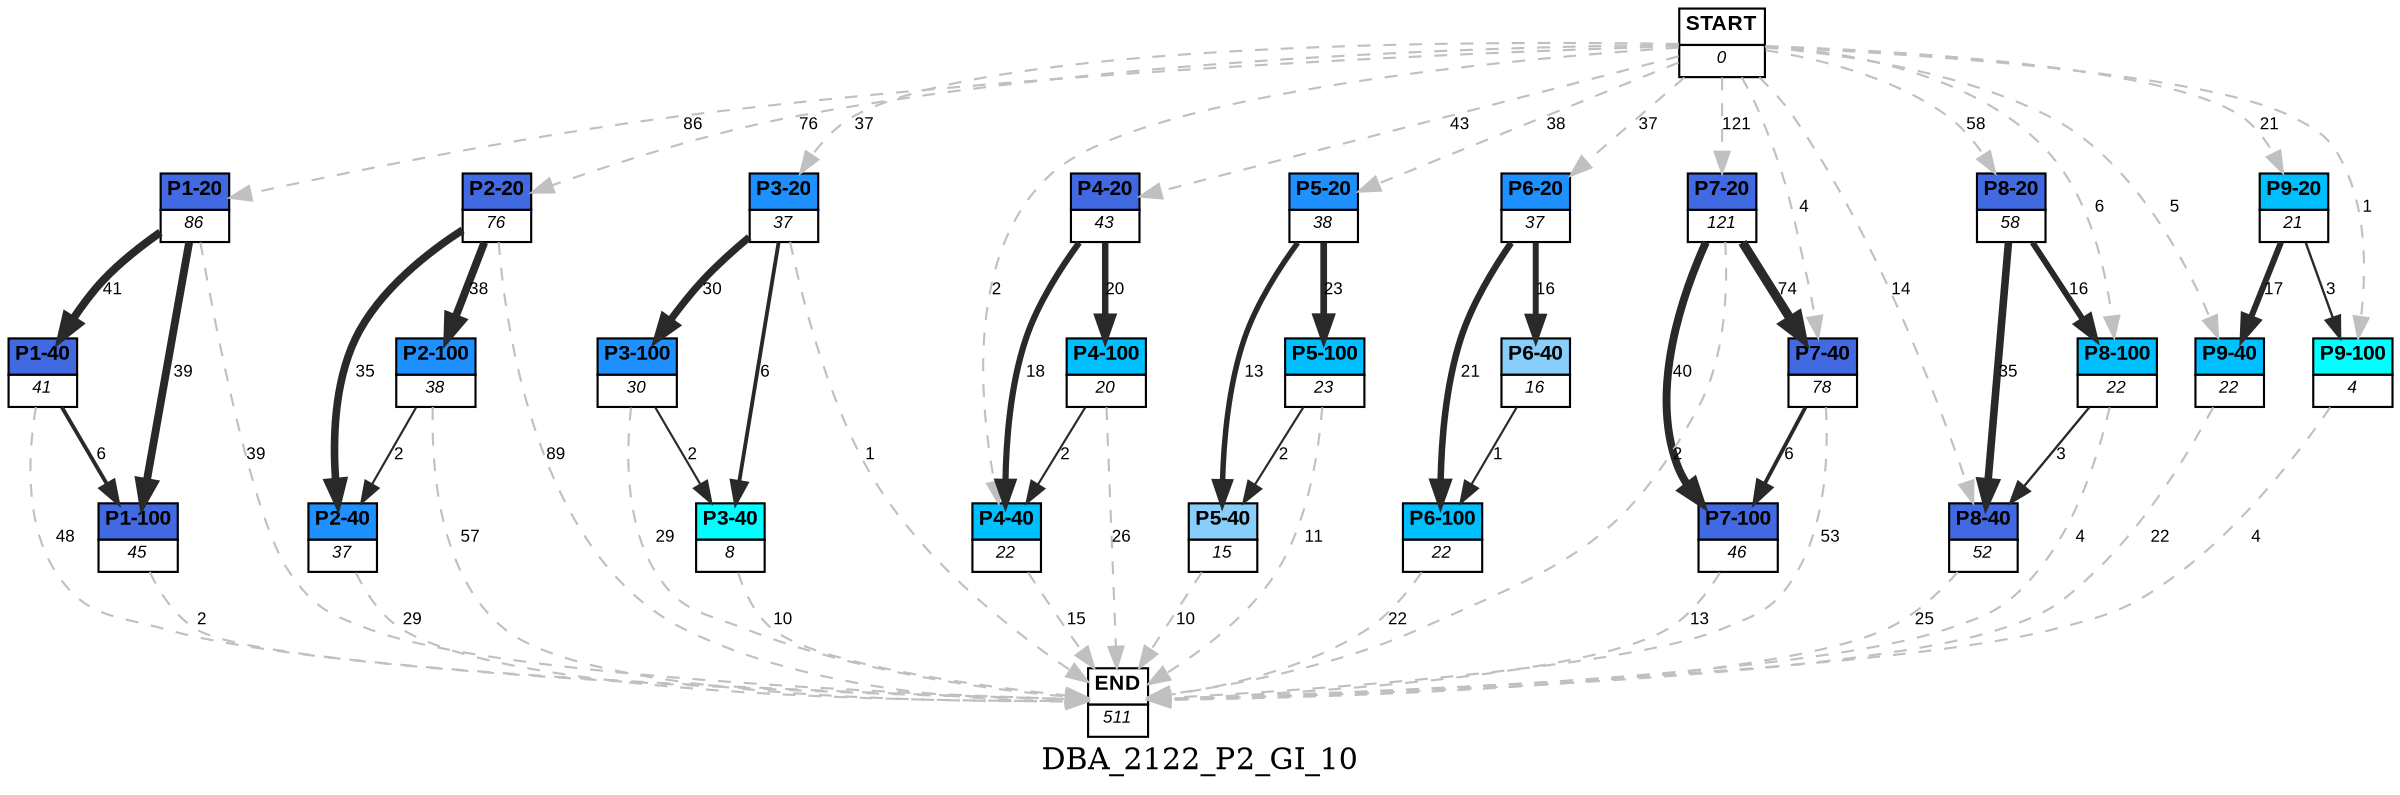 digraph DBA_2122_P2_GI_10 {
	label=DBA_2122_P2_GI_10;
	dpi = 150
	size="16,11!";
	margin = 0;
"START" [shape=plain, label=<<table border="0" cellborder="1" cellspacing="0"><tr><td bgcolor="white"><FONT face="Arial" POINT-SIZE="10"><b>START</b></FONT></td></tr><tr><td bgcolor="white"><FONT face="Arial" POINT-SIZE="8"><i>0</i></FONT></td></tr></table>>]

"P1-20" [shape=plain, label=<<table border="0" cellborder="1" cellspacing="0"><tr><td bgcolor="royalblue"><FONT face="Arial" POINT-SIZE="10"><b>P1-20</b></FONT></td></tr><tr><td bgcolor="white"><FONT face="Arial" POINT-SIZE="8"><i>86</i></FONT></td></tr></table>>]

"P1-40" [shape=plain, label=<<table border="0" cellborder="1" cellspacing="0"><tr><td bgcolor="royalblue"><FONT face="Arial" POINT-SIZE="10"><b>P1-40</b></FONT></td></tr><tr><td bgcolor="white"><FONT face="Arial" POINT-SIZE="8"><i>41</i></FONT></td></tr></table>>]

"P1-100" [shape=plain, label=<<table border="0" cellborder="1" cellspacing="0"><tr><td bgcolor="royalblue"><FONT face="Arial" POINT-SIZE="10"><b>P1-100</b></FONT></td></tr><tr><td bgcolor="white"><FONT face="Arial" POINT-SIZE="8"><i>45</i></FONT></td></tr></table>>]

"P2-20" [shape=plain, label=<<table border="0" cellborder="1" cellspacing="0"><tr><td bgcolor="royalblue"><FONT face="Arial" POINT-SIZE="10"><b>P2-20</b></FONT></td></tr><tr><td bgcolor="white"><FONT face="Arial" POINT-SIZE="8"><i>76</i></FONT></td></tr></table>>]

"P2-40" [shape=plain, label=<<table border="0" cellborder="1" cellspacing="0"><tr><td bgcolor="dodgerblue"><FONT face="Arial" POINT-SIZE="10"><b>P2-40</b></FONT></td></tr><tr><td bgcolor="white"><FONT face="Arial" POINT-SIZE="8"><i>37</i></FONT></td></tr></table>>]

"P2-100" [shape=plain, label=<<table border="0" cellborder="1" cellspacing="0"><tr><td bgcolor="dodgerblue"><FONT face="Arial" POINT-SIZE="10"><b>P2-100</b></FONT></td></tr><tr><td bgcolor="white"><FONT face="Arial" POINT-SIZE="8"><i>38</i></FONT></td></tr></table>>]

"P3-20" [shape=plain, label=<<table border="0" cellborder="1" cellspacing="0"><tr><td bgcolor="dodgerblue"><FONT face="Arial" POINT-SIZE="10"><b>P3-20</b></FONT></td></tr><tr><td bgcolor="white"><FONT face="Arial" POINT-SIZE="8"><i>37</i></FONT></td></tr></table>>]

"P3-100" [shape=plain, label=<<table border="0" cellborder="1" cellspacing="0"><tr><td bgcolor="dodgerblue"><FONT face="Arial" POINT-SIZE="10"><b>P3-100</b></FONT></td></tr><tr><td bgcolor="white"><FONT face="Arial" POINT-SIZE="8"><i>30</i></FONT></td></tr></table>>]

"P3-40" [shape=plain, label=<<table border="0" cellborder="1" cellspacing="0"><tr><td bgcolor="aqua"><FONT face="Arial" POINT-SIZE="10"><b>P3-40</b></FONT></td></tr><tr><td bgcolor="white"><FONT face="Arial" POINT-SIZE="8"><i>8</i></FONT></td></tr></table>>]

"P4-20" [shape=plain, label=<<table border="0" cellborder="1" cellspacing="0"><tr><td bgcolor="royalblue"><FONT face="Arial" POINT-SIZE="10"><b>P4-20</b></FONT></td></tr><tr><td bgcolor="white"><FONT face="Arial" POINT-SIZE="8"><i>43</i></FONT></td></tr></table>>]

"P4-40" [shape=plain, label=<<table border="0" cellborder="1" cellspacing="0"><tr><td bgcolor="deepskyblue"><FONT face="Arial" POINT-SIZE="10"><b>P4-40</b></FONT></td></tr><tr><td bgcolor="white"><FONT face="Arial" POINT-SIZE="8"><i>22</i></FONT></td></tr></table>>]

"P4-100" [shape=plain, label=<<table border="0" cellborder="1" cellspacing="0"><tr><td bgcolor="deepskyblue"><FONT face="Arial" POINT-SIZE="10"><b>P4-100</b></FONT></td></tr><tr><td bgcolor="white"><FONT face="Arial" POINT-SIZE="8"><i>20</i></FONT></td></tr></table>>]

"P5-20" [shape=plain, label=<<table border="0" cellborder="1" cellspacing="0"><tr><td bgcolor="dodgerblue"><FONT face="Arial" POINT-SIZE="10"><b>P5-20</b></FONT></td></tr><tr><td bgcolor="white"><FONT face="Arial" POINT-SIZE="8"><i>38</i></FONT></td></tr></table>>]

"P5-40" [shape=plain, label=<<table border="0" cellborder="1" cellspacing="0"><tr><td bgcolor="lightskyblue"><FONT face="Arial" POINT-SIZE="10"><b>P5-40</b></FONT></td></tr><tr><td bgcolor="white"><FONT face="Arial" POINT-SIZE="8"><i>15</i></FONT></td></tr></table>>]

"P6-20" [shape=plain, label=<<table border="0" cellborder="1" cellspacing="0"><tr><td bgcolor="dodgerblue"><FONT face="Arial" POINT-SIZE="10"><b>P6-20</b></FONT></td></tr><tr><td bgcolor="white"><FONT face="Arial" POINT-SIZE="8"><i>37</i></FONT></td></tr></table>>]

"P6-40" [shape=plain, label=<<table border="0" cellborder="1" cellspacing="0"><tr><td bgcolor="lightskyblue"><FONT face="Arial" POINT-SIZE="10"><b>P6-40</b></FONT></td></tr><tr><td bgcolor="white"><FONT face="Arial" POINT-SIZE="8"><i>16</i></FONT></td></tr></table>>]

"P6-100" [shape=plain, label=<<table border="0" cellborder="1" cellspacing="0"><tr><td bgcolor="deepskyblue"><FONT face="Arial" POINT-SIZE="10"><b>P6-100</b></FONT></td></tr><tr><td bgcolor="white"><FONT face="Arial" POINT-SIZE="8"><i>22</i></FONT></td></tr></table>>]

"P5-100" [shape=plain, label=<<table border="0" cellborder="1" cellspacing="0"><tr><td bgcolor="deepskyblue"><FONT face="Arial" POINT-SIZE="10"><b>P5-100</b></FONT></td></tr><tr><td bgcolor="white"><FONT face="Arial" POINT-SIZE="8"><i>23</i></FONT></td></tr></table>>]

"P7-20" [shape=plain, label=<<table border="0" cellborder="1" cellspacing="0"><tr><td bgcolor="royalblue"><FONT face="Arial" POINT-SIZE="10"><b>P7-20</b></FONT></td></tr><tr><td bgcolor="white"><FONT face="Arial" POINT-SIZE="8"><i>121</i></FONT></td></tr></table>>]

"P7-40" [shape=plain, label=<<table border="0" cellborder="1" cellspacing="0"><tr><td bgcolor="royalblue"><FONT face="Arial" POINT-SIZE="10"><b>P7-40</b></FONT></td></tr><tr><td bgcolor="white"><FONT face="Arial" POINT-SIZE="8"><i>78</i></FONT></td></tr></table>>]

"P8-20" [shape=plain, label=<<table border="0" cellborder="1" cellspacing="0"><tr><td bgcolor="royalblue"><FONT face="Arial" POINT-SIZE="10"><b>P8-20</b></FONT></td></tr><tr><td bgcolor="white"><FONT face="Arial" POINT-SIZE="8"><i>58</i></FONT></td></tr></table>>]

"P8-40" [shape=plain, label=<<table border="0" cellborder="1" cellspacing="0"><tr><td bgcolor="royalblue"><FONT face="Arial" POINT-SIZE="10"><b>P8-40</b></FONT></td></tr><tr><td bgcolor="white"><FONT face="Arial" POINT-SIZE="8"><i>52</i></FONT></td></tr></table>>]

"P8-100" [shape=plain, label=<<table border="0" cellborder="1" cellspacing="0"><tr><td bgcolor="deepskyblue"><FONT face="Arial" POINT-SIZE="10"><b>P8-100</b></FONT></td></tr><tr><td bgcolor="white"><FONT face="Arial" POINT-SIZE="8"><i>22</i></FONT></td></tr></table>>]

"P7-100" [shape=plain, label=<<table border="0" cellborder="1" cellspacing="0"><tr><td bgcolor="royalblue"><FONT face="Arial" POINT-SIZE="10"><b>P7-100</b></FONT></td></tr><tr><td bgcolor="white"><FONT face="Arial" POINT-SIZE="8"><i>46</i></FONT></td></tr></table>>]

"P9-20" [shape=plain, label=<<table border="0" cellborder="1" cellspacing="0"><tr><td bgcolor="deepskyblue"><FONT face="Arial" POINT-SIZE="10"><b>P9-20</b></FONT></td></tr><tr><td bgcolor="white"><FONT face="Arial" POINT-SIZE="8"><i>21</i></FONT></td></tr></table>>]

"P9-40" [shape=plain, label=<<table border="0" cellborder="1" cellspacing="0"><tr><td bgcolor="deepskyblue"><FONT face="Arial" POINT-SIZE="10"><b>P9-40</b></FONT></td></tr><tr><td bgcolor="white"><FONT face="Arial" POINT-SIZE="8"><i>22</i></FONT></td></tr></table>>]

"P9-100" [shape=plain, label=<<table border="0" cellborder="1" cellspacing="0"><tr><td bgcolor="aqua"><FONT face="Arial" POINT-SIZE="10"><b>P9-100</b></FONT></td></tr><tr><td bgcolor="white"><FONT face="Arial" POINT-SIZE="8"><i>4</i></FONT></td></tr></table>>]

"END" [shape=plain, label=<<table border="0" cellborder="1" cellspacing="0"><tr><td bgcolor="white"><FONT face="Arial" POINT-SIZE="10"><b>END</b></FONT></td></tr><tr><td bgcolor="white"><FONT face="Arial" POINT-SIZE="8"><i>511</i></FONT></td></tr></table>>]

"START" -> "P1-20" [ style = dashed color=grey label ="86" labelfloat=false fontname="Arial" fontsize=8]

"START" -> "P2-20" [ style = dashed color=grey label ="76" labelfloat=false fontname="Arial" fontsize=8]

"START" -> "P3-20" [ style = dashed color=grey label ="37" labelfloat=false fontname="Arial" fontsize=8]

"START" -> "P4-20" [ style = dashed color=grey label ="43" labelfloat=false fontname="Arial" fontsize=8]

"START" -> "P4-40" [ style = dashed color=grey label ="2" labelfloat=false fontname="Arial" fontsize=8]

"START" -> "P5-20" [ style = dashed color=grey label ="38" labelfloat=false fontname="Arial" fontsize=8]

"START" -> "P6-20" [ style = dashed color=grey label ="37" labelfloat=false fontname="Arial" fontsize=8]

"START" -> "P7-20" [ style = dashed color=grey label ="121" labelfloat=false fontname="Arial" fontsize=8]

"START" -> "P7-40" [ style = dashed color=grey label ="4" labelfloat=false fontname="Arial" fontsize=8]

"START" -> "P8-20" [ style = dashed color=grey label ="58" labelfloat=false fontname="Arial" fontsize=8]

"START" -> "P8-40" [ style = dashed color=grey label ="14" labelfloat=false fontname="Arial" fontsize=8]

"START" -> "P8-100" [ style = dashed color=grey label ="6" labelfloat=false fontname="Arial" fontsize=8]

"START" -> "P9-20" [ style = dashed color=grey label ="21" labelfloat=false fontname="Arial" fontsize=8]

"START" -> "P9-40" [ style = dashed color=grey label ="5" labelfloat=false fontname="Arial" fontsize=8]

"START" -> "P9-100" [ style = dashed color=grey label ="1" labelfloat=false fontname="Arial" fontsize=8]

"P1-20" -> "P1-40" [ color=grey16 penwidth = "3.71357206670431"label ="41" labelfloat=false fontname="Arial" fontsize=8]

"P1-20" -> "P1-100" [ color=grey16 penwidth = "3.66356164612965"label ="39" labelfloat=false fontname="Arial" fontsize=8]

"P1-20" -> "END" [ style = dashed color=grey label ="39" labelfloat=false fontname="Arial" fontsize=8]

"P1-40" -> "P1-100" [ color=grey16 penwidth = "1.79175946922805"label ="6" labelfloat=false fontname="Arial" fontsize=8]

"P1-40" -> "END" [ style = dashed color=grey label ="48" labelfloat=false fontname="Arial" fontsize=8]

"P1-100" -> "END" [ style = dashed color=grey label ="2" labelfloat=false fontname="Arial" fontsize=8]

"P2-20" -> "P2-40" [ color=grey16 penwidth = "3.55534806148941"label ="35" labelfloat=false fontname="Arial" fontsize=8]

"P2-20" -> "P2-100" [ color=grey16 penwidth = "3.63758615972639"label ="38" labelfloat=false fontname="Arial" fontsize=8]

"P2-20" -> "END" [ style = dashed color=grey label ="89" labelfloat=false fontname="Arial" fontsize=8]

"P2-40" -> "END" [ style = dashed color=grey label ="29" labelfloat=false fontname="Arial" fontsize=8]

"P2-100" -> "P2-40" [ color=grey16 penwidth = "1"label ="2" labelfloat=false fontname="Arial" fontsize=8]

"P2-100" -> "END" [ style = dashed color=grey label ="57" labelfloat=false fontname="Arial" fontsize=8]

"P3-20" -> "P3-100" [ color=grey16 penwidth = "3.40119738166216"label ="30" labelfloat=false fontname="Arial" fontsize=8]

"P3-20" -> "P3-40" [ color=grey16 penwidth = "1.79175946922805"label ="6" labelfloat=false fontname="Arial" fontsize=8]

"P3-20" -> "END" [ style = dashed color=grey label ="1" labelfloat=false fontname="Arial" fontsize=8]

"P3-100" -> "P3-40" [ color=grey16 penwidth = "1"label ="2" labelfloat=false fontname="Arial" fontsize=8]

"P3-100" -> "END" [ style = dashed color=grey label ="29" labelfloat=false fontname="Arial" fontsize=8]

"P3-40" -> "END" [ style = dashed color=grey label ="10" labelfloat=false fontname="Arial" fontsize=8]

"P4-20" -> "P4-40" [ color=grey16 penwidth = "2.89037175789616"label ="18" labelfloat=false fontname="Arial" fontsize=8]

"P4-20" -> "P4-100" [ color=grey16 penwidth = "2.99573227355399"label ="20" labelfloat=false fontname="Arial" fontsize=8]

"P4-40" -> "END" [ style = dashed color=grey label ="15" labelfloat=false fontname="Arial" fontsize=8]

"P4-100" -> "P4-40" [ color=grey16 penwidth = "1"label ="2" labelfloat=false fontname="Arial" fontsize=8]

"P4-100" -> "END" [ style = dashed color=grey label ="26" labelfloat=false fontname="Arial" fontsize=8]

"P5-20" -> "P5-40" [ color=grey16 penwidth = "2.56494935746154"label ="13" labelfloat=false fontname="Arial" fontsize=8]

"P5-20" -> "P5-100" [ color=grey16 penwidth = "3.13549421592915"label ="23" labelfloat=false fontname="Arial" fontsize=8]

"P5-40" -> "END" [ style = dashed color=grey label ="10" labelfloat=false fontname="Arial" fontsize=8]

"P6-20" -> "P6-40" [ color=grey16 penwidth = "2.77258872223978"label ="16" labelfloat=false fontname="Arial" fontsize=8]

"P6-20" -> "P6-100" [ color=grey16 penwidth = "3.04452243772342"label ="21" labelfloat=false fontname="Arial" fontsize=8]

"P6-40" -> "P6-100" [ color=grey16 penwidth = "1"label ="1" labelfloat=false fontname="Arial" fontsize=8]

"P6-100" -> "END" [ style = dashed color=grey label ="22" labelfloat=false fontname="Arial" fontsize=8]

"P5-100" -> "P5-40" [ color=grey16 penwidth = "1"label ="2" labelfloat=false fontname="Arial" fontsize=8]

"P5-100" -> "END" [ style = dashed color=grey label ="11" labelfloat=false fontname="Arial" fontsize=8]

"P7-20" -> "P7-40" [ color=grey16 penwidth = "4.30406509320417"label ="74" labelfloat=false fontname="Arial" fontsize=8]

"P7-20" -> "P7-100" [ color=grey16 penwidth = "3.68887945411394"label ="40" labelfloat=false fontname="Arial" fontsize=8]

"P7-20" -> "END" [ style = dashed color=grey label ="2" labelfloat=false fontname="Arial" fontsize=8]

"P7-40" -> "P7-100" [ color=grey16 penwidth = "1.79175946922805"label ="6" labelfloat=false fontname="Arial" fontsize=8]

"P7-40" -> "END" [ style = dashed color=grey label ="53" labelfloat=false fontname="Arial" fontsize=8]

"P8-20" -> "P8-40" [ color=grey16 penwidth = "3.55534806148941"label ="35" labelfloat=false fontname="Arial" fontsize=8]

"P8-20" -> "P8-100" [ color=grey16 penwidth = "2.77258872223978"label ="16" labelfloat=false fontname="Arial" fontsize=8]

"P8-40" -> "END" [ style = dashed color=grey label ="25" labelfloat=false fontname="Arial" fontsize=8]

"P8-100" -> "P8-40" [ color=grey16 penwidth = "1.09861228866811"label ="3" labelfloat=false fontname="Arial" fontsize=8]

"P8-100" -> "END" [ style = dashed color=grey label ="4" labelfloat=false fontname="Arial" fontsize=8]

"P7-100" -> "END" [ style = dashed color=grey label ="13" labelfloat=false fontname="Arial" fontsize=8]

"P9-20" -> "P9-40" [ color=grey16 penwidth = "2.83321334405622"label ="17" labelfloat=false fontname="Arial" fontsize=8]

"P9-20" -> "P9-100" [ color=grey16 penwidth = "1.09861228866811"label ="3" labelfloat=false fontname="Arial" fontsize=8]

"P9-40" -> "END" [ style = dashed color=grey label ="22" labelfloat=false fontname="Arial" fontsize=8]

"P9-100" -> "END" [ style = dashed color=grey label ="4" labelfloat=false fontname="Arial" fontsize=8]

}
